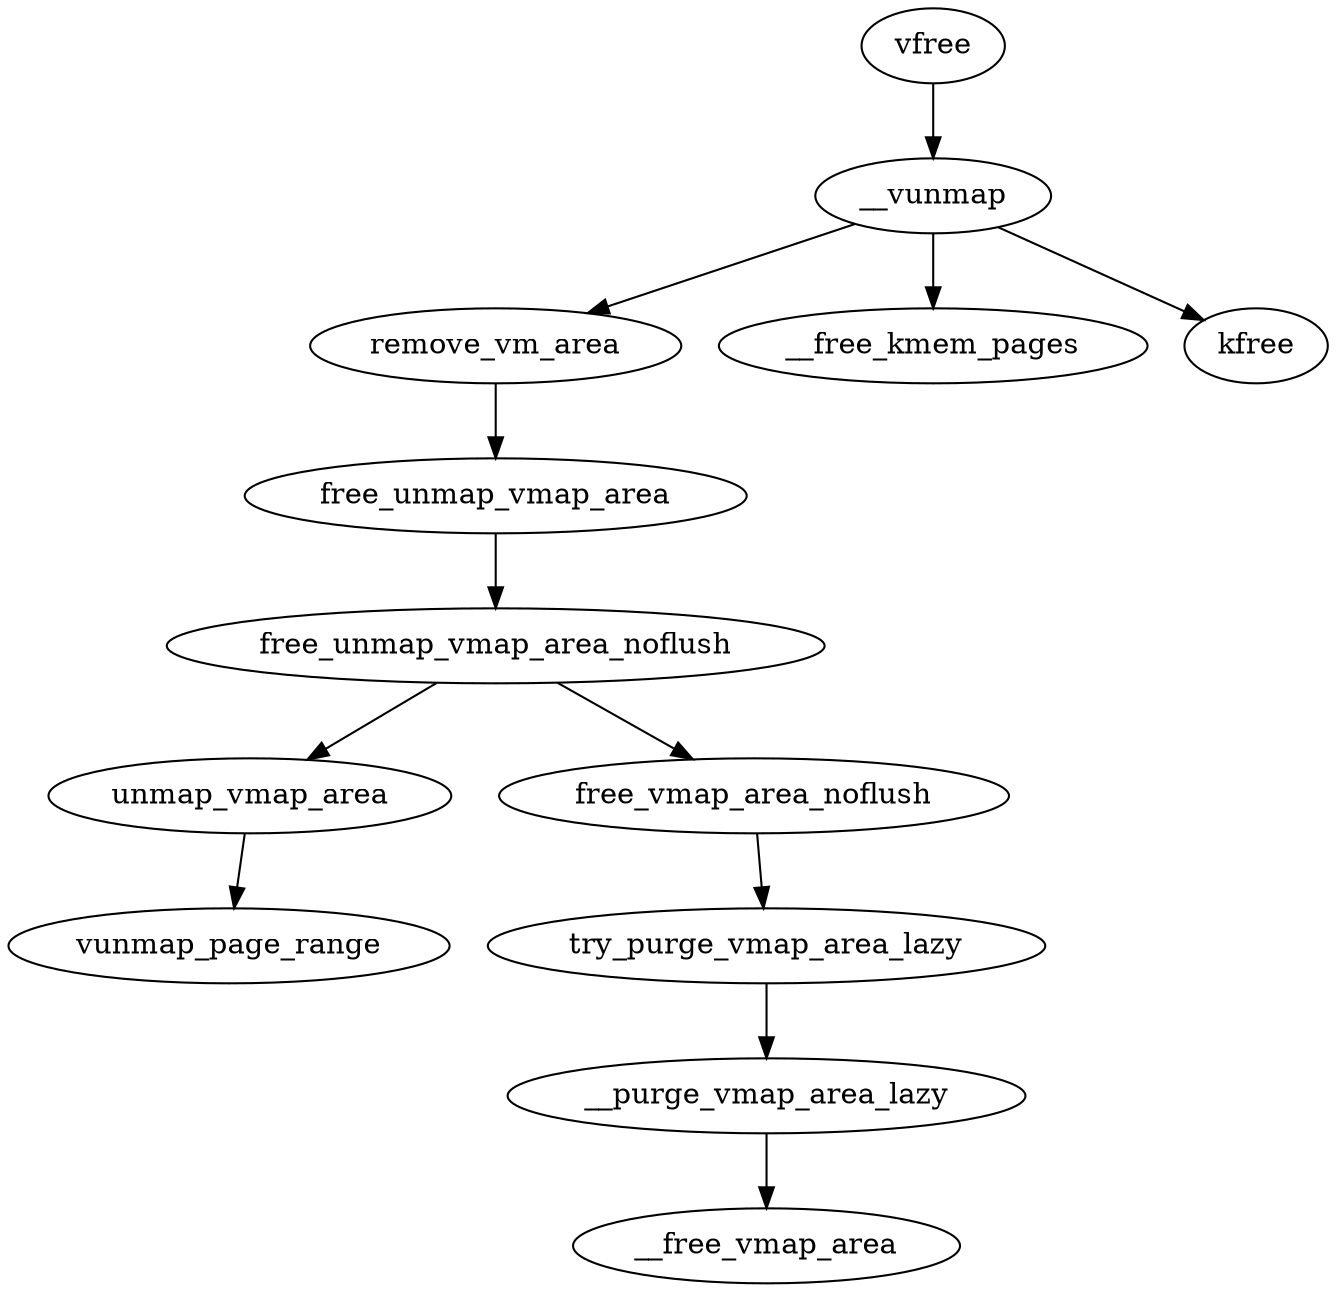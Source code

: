 digraph {
	"vfree" -> "__vunmap"
	"__vunmap" -> "remove_vm_area"
	"__vunmap" -> "__free_kmem_pages"
	"__vunmap" -> "kfree"
	"remove_vm_area" -> "free_unmap_vmap_area"
	"free_unmap_vmap_area" -> "free_unmap_vmap_area_noflush"
	"free_unmap_vmap_area_noflush" -> "unmap_vmap_area"
	"unmap_vmap_area" -> "vunmap_page_range"
	"free_unmap_vmap_area_noflush" -> "free_vmap_area_noflush"
	"free_vmap_area_noflush" -> "try_purge_vmap_area_lazy"
	"try_purge_vmap_area_lazy" -> "__purge_vmap_area_lazy"
	"__purge_vmap_area_lazy" -> "__free_vmap_area"
}
